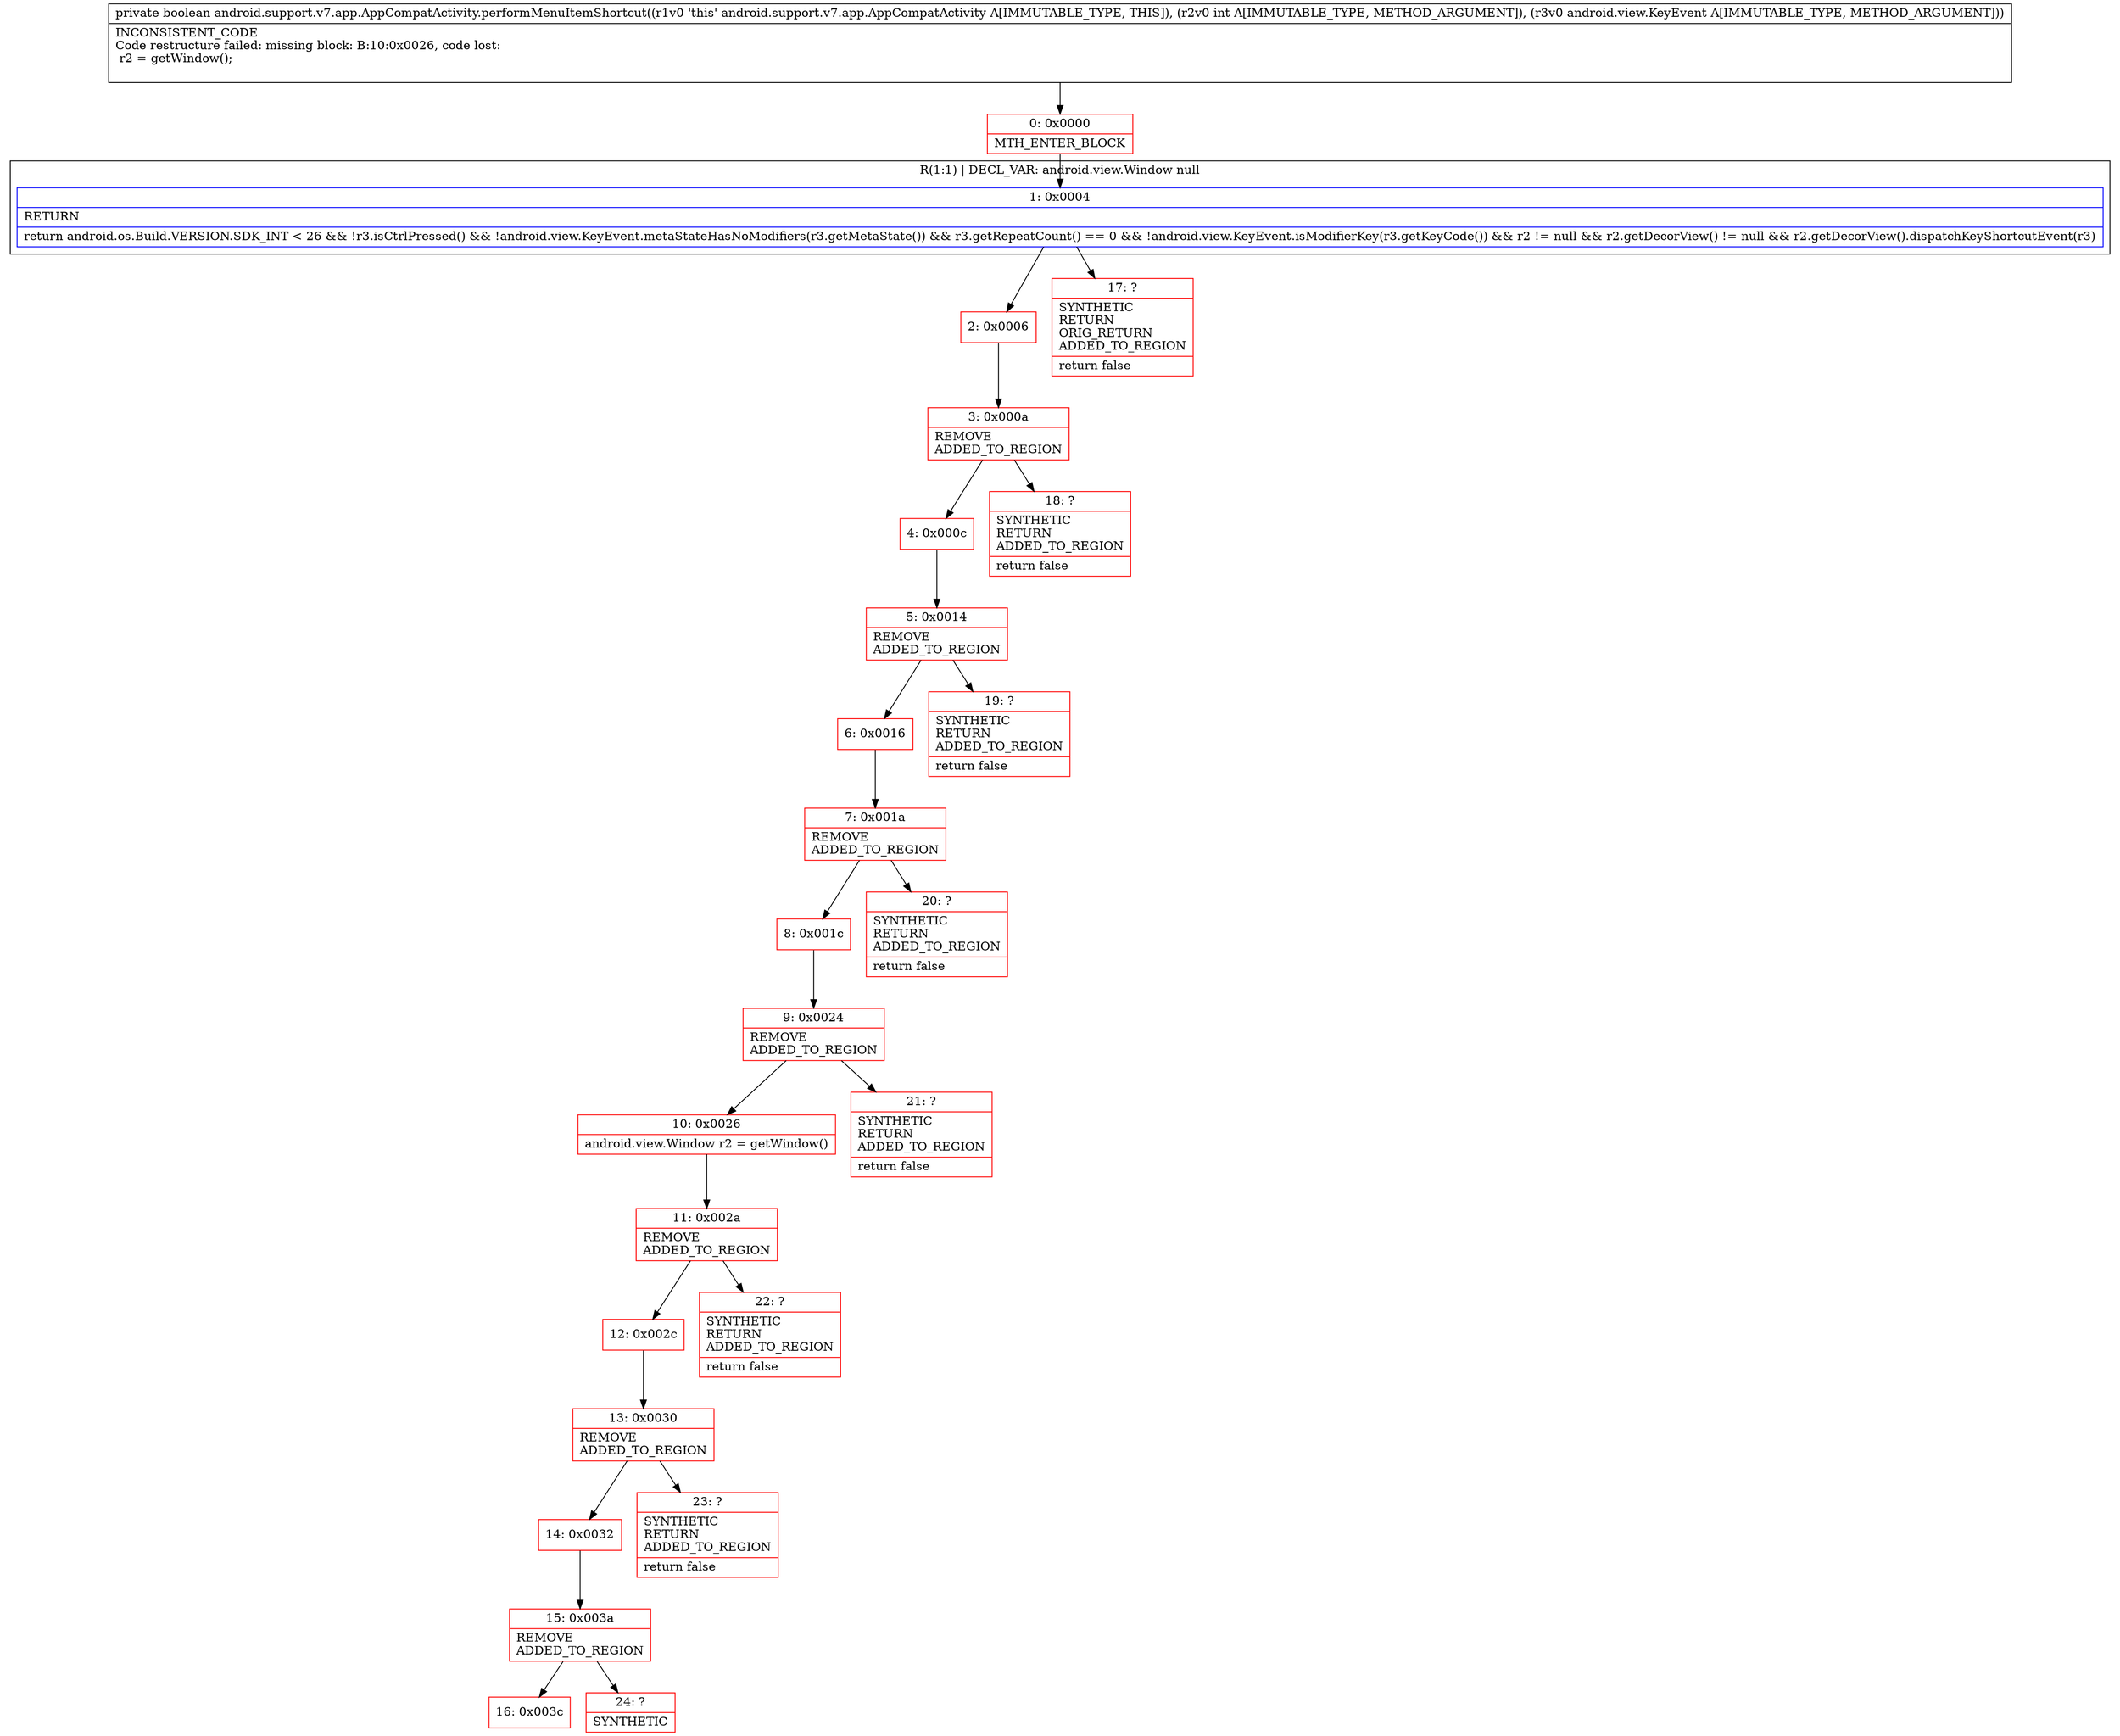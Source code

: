 digraph "CFG forandroid.support.v7.app.AppCompatActivity.performMenuItemShortcut(ILandroid\/view\/KeyEvent;)Z" {
subgraph cluster_Region_831436563 {
label = "R(1:1) | DECL_VAR: android.view.Window null\l";
node [shape=record,color=blue];
Node_1 [shape=record,label="{1\:\ 0x0004|RETURN\l|return android.os.Build.VERSION.SDK_INT \< 26 && !r3.isCtrlPressed() && !android.view.KeyEvent.metaStateHasNoModifiers(r3.getMetaState()) && r3.getRepeatCount() == 0 && !android.view.KeyEvent.isModifierKey(r3.getKeyCode()) && r2 != null && r2.getDecorView() != null && r2.getDecorView().dispatchKeyShortcutEvent(r3)\l}"];
}
Node_0 [shape=record,color=red,label="{0\:\ 0x0000|MTH_ENTER_BLOCK\l}"];
Node_2 [shape=record,color=red,label="{2\:\ 0x0006}"];
Node_3 [shape=record,color=red,label="{3\:\ 0x000a|REMOVE\lADDED_TO_REGION\l}"];
Node_4 [shape=record,color=red,label="{4\:\ 0x000c}"];
Node_5 [shape=record,color=red,label="{5\:\ 0x0014|REMOVE\lADDED_TO_REGION\l}"];
Node_6 [shape=record,color=red,label="{6\:\ 0x0016}"];
Node_7 [shape=record,color=red,label="{7\:\ 0x001a|REMOVE\lADDED_TO_REGION\l}"];
Node_8 [shape=record,color=red,label="{8\:\ 0x001c}"];
Node_9 [shape=record,color=red,label="{9\:\ 0x0024|REMOVE\lADDED_TO_REGION\l}"];
Node_10 [shape=record,color=red,label="{10\:\ 0x0026|android.view.Window r2 = getWindow()\l}"];
Node_11 [shape=record,color=red,label="{11\:\ 0x002a|REMOVE\lADDED_TO_REGION\l}"];
Node_12 [shape=record,color=red,label="{12\:\ 0x002c}"];
Node_13 [shape=record,color=red,label="{13\:\ 0x0030|REMOVE\lADDED_TO_REGION\l}"];
Node_14 [shape=record,color=red,label="{14\:\ 0x0032}"];
Node_15 [shape=record,color=red,label="{15\:\ 0x003a|REMOVE\lADDED_TO_REGION\l}"];
Node_16 [shape=record,color=red,label="{16\:\ 0x003c}"];
Node_17 [shape=record,color=red,label="{17\:\ ?|SYNTHETIC\lRETURN\lORIG_RETURN\lADDED_TO_REGION\l|return false\l}"];
Node_18 [shape=record,color=red,label="{18\:\ ?|SYNTHETIC\lRETURN\lADDED_TO_REGION\l|return false\l}"];
Node_19 [shape=record,color=red,label="{19\:\ ?|SYNTHETIC\lRETURN\lADDED_TO_REGION\l|return false\l}"];
Node_20 [shape=record,color=red,label="{20\:\ ?|SYNTHETIC\lRETURN\lADDED_TO_REGION\l|return false\l}"];
Node_21 [shape=record,color=red,label="{21\:\ ?|SYNTHETIC\lRETURN\lADDED_TO_REGION\l|return false\l}"];
Node_22 [shape=record,color=red,label="{22\:\ ?|SYNTHETIC\lRETURN\lADDED_TO_REGION\l|return false\l}"];
Node_23 [shape=record,color=red,label="{23\:\ ?|SYNTHETIC\lRETURN\lADDED_TO_REGION\l|return false\l}"];
Node_24 [shape=record,color=red,label="{24\:\ ?|SYNTHETIC\l}"];
MethodNode[shape=record,label="{private boolean android.support.v7.app.AppCompatActivity.performMenuItemShortcut((r1v0 'this' android.support.v7.app.AppCompatActivity A[IMMUTABLE_TYPE, THIS]), (r2v0 int A[IMMUTABLE_TYPE, METHOD_ARGUMENT]), (r3v0 android.view.KeyEvent A[IMMUTABLE_TYPE, METHOD_ARGUMENT]))  | INCONSISTENT_CODE\lCode restructure failed: missing block: B:10:0x0026, code lost:\l    r2 = getWindow();\l\l}"];
MethodNode -> Node_0;
Node_1 -> Node_2;
Node_1 -> Node_17;
Node_0 -> Node_1;
Node_2 -> Node_3;
Node_3 -> Node_4;
Node_3 -> Node_18;
Node_4 -> Node_5;
Node_5 -> Node_6;
Node_5 -> Node_19;
Node_6 -> Node_7;
Node_7 -> Node_8;
Node_7 -> Node_20;
Node_8 -> Node_9;
Node_9 -> Node_10;
Node_9 -> Node_21;
Node_10 -> Node_11;
Node_11 -> Node_12;
Node_11 -> Node_22;
Node_12 -> Node_13;
Node_13 -> Node_14;
Node_13 -> Node_23;
Node_14 -> Node_15;
Node_15 -> Node_16;
Node_15 -> Node_24;
}

